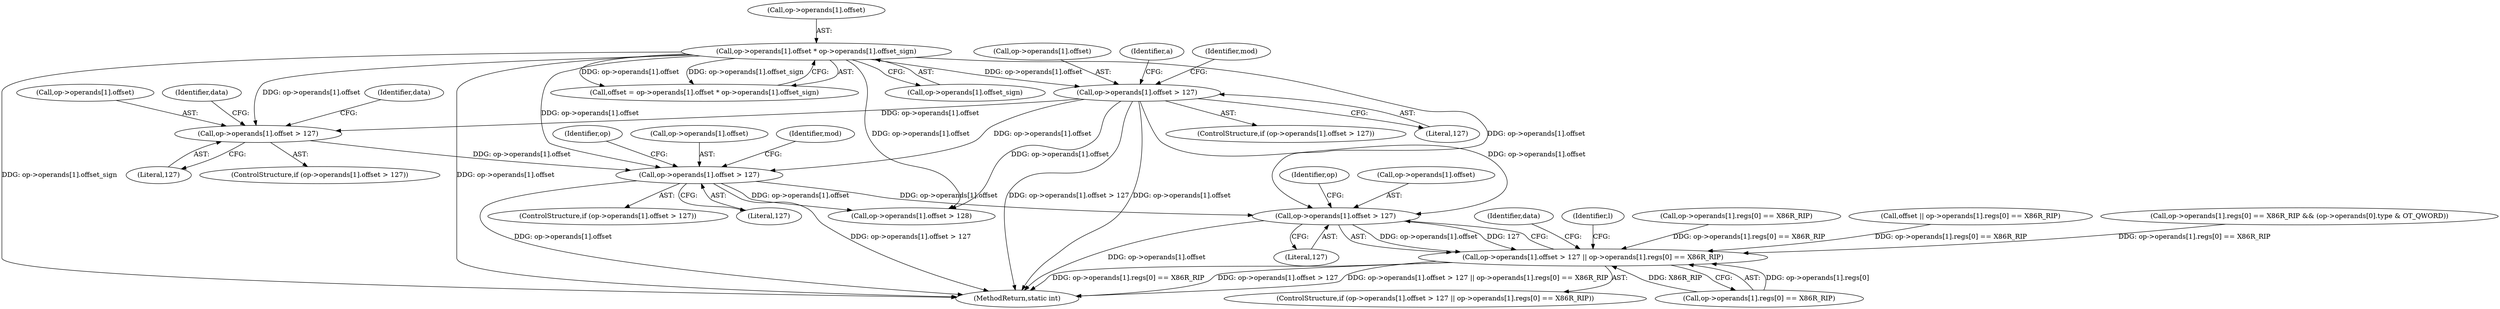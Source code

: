 digraph "0_radare2_f17bfd9f1da05f30f23a4dd05e9d2363e1406948@API" {
"1003169" [label="(Call,op->operands[1].offset > 127)"];
"1002014" [label="(Call,op->operands[1].offset * op->operands[1].offset_sign)"];
"1002849" [label="(Call,op->operands[1].offset > 127)"];
"1002958" [label="(Call,op->operands[1].offset > 127)"];
"1002903" [label="(Call,op->operands[1].offset > 127)"];
"1003168" [label="(Call,op->operands[1].offset > 127 || op->operands[1].regs[0] == X86R_RIP)"];
"1002849" [label="(Call,op->operands[1].offset > 127)"];
"1003216" [label="(MethodReturn,static int)"];
"1003192" [label="(Identifier,data)"];
"1002904" [label="(Call,op->operands[1].offset)"];
"1003215" [label="(Identifier,l)"];
"1002969" [label="(Identifier,mod)"];
"1003183" [label="(Identifier,op)"];
"1002902" [label="(ControlStructure,if (op->operands[1].offset > 127))"];
"1002915" [label="(Identifier,data)"];
"1002958" [label="(Call,op->operands[1].offset > 127)"];
"1002850" [label="(Call,op->operands[1].offset)"];
"1002848" [label="(ControlStructure,if (op->operands[1].offset > 127))"];
"1002943" [label="(Identifier,data)"];
"1003177" [label="(Literal,127)"];
"1002882" [label="(Call,op->operands[1].regs[0] == X86R_RIP)"];
"1002857" [label="(Literal,127)"];
"1003167" [label="(ControlStructure,if (op->operands[1].offset > 127 || op->operands[1].regs[0] == X86R_RIP))"];
"1002015" [label="(Call,op->operands[1].offset)"];
"1002957" [label="(ControlStructure,if (op->operands[1].offset > 127))"];
"1002014" [label="(Call,op->operands[1].offset * op->operands[1].offset_sign)"];
"1003147" [label="(Call,offset || op->operands[1].regs[0] == X86R_RIP)"];
"1002903" [label="(Call,op->operands[1].offset > 127)"];
"1002866" [label="(Identifier,a)"];
"1002012" [label="(Call,offset = op->operands[1].offset * op->operands[1].offset_sign)"];
"1003168" [label="(Call,op->operands[1].offset > 127 || op->operands[1].regs[0] == X86R_RIP)"];
"1003068" [label="(Identifier,op)"];
"1003094" [label="(Call,op->operands[1].offset > 128)"];
"1002022" [label="(Call,op->operands[1].offset_sign)"];
"1003169" [label="(Call,op->operands[1].offset > 127)"];
"1002911" [label="(Literal,127)"];
"1002959" [label="(Call,op->operands[1].offset)"];
"1002860" [label="(Identifier,mod)"];
"1003178" [label="(Call,op->operands[1].regs[0] == X86R_RIP)"];
"1003004" [label="(Call,op->operands[1].regs[0] == X86R_RIP && (op->operands[0].type & OT_QWORD))"];
"1002966" [label="(Literal,127)"];
"1003170" [label="(Call,op->operands[1].offset)"];
"1003169" -> "1003168"  [label="AST: "];
"1003169" -> "1003177"  [label="CFG: "];
"1003170" -> "1003169"  [label="AST: "];
"1003177" -> "1003169"  [label="AST: "];
"1003183" -> "1003169"  [label="CFG: "];
"1003168" -> "1003169"  [label="CFG: "];
"1003169" -> "1003216"  [label="DDG: op->operands[1].offset"];
"1003169" -> "1003168"  [label="DDG: op->operands[1].offset"];
"1003169" -> "1003168"  [label="DDG: 127"];
"1002014" -> "1003169"  [label="DDG: op->operands[1].offset"];
"1002849" -> "1003169"  [label="DDG: op->operands[1].offset"];
"1002958" -> "1003169"  [label="DDG: op->operands[1].offset"];
"1002014" -> "1002012"  [label="AST: "];
"1002014" -> "1002022"  [label="CFG: "];
"1002015" -> "1002014"  [label="AST: "];
"1002022" -> "1002014"  [label="AST: "];
"1002012" -> "1002014"  [label="CFG: "];
"1002014" -> "1003216"  [label="DDG: op->operands[1].offset"];
"1002014" -> "1003216"  [label="DDG: op->operands[1].offset_sign"];
"1002014" -> "1002012"  [label="DDG: op->operands[1].offset"];
"1002014" -> "1002012"  [label="DDG: op->operands[1].offset_sign"];
"1002014" -> "1002849"  [label="DDG: op->operands[1].offset"];
"1002014" -> "1002903"  [label="DDG: op->operands[1].offset"];
"1002014" -> "1002958"  [label="DDG: op->operands[1].offset"];
"1002014" -> "1003094"  [label="DDG: op->operands[1].offset"];
"1002849" -> "1002848"  [label="AST: "];
"1002849" -> "1002857"  [label="CFG: "];
"1002850" -> "1002849"  [label="AST: "];
"1002857" -> "1002849"  [label="AST: "];
"1002860" -> "1002849"  [label="CFG: "];
"1002866" -> "1002849"  [label="CFG: "];
"1002849" -> "1003216"  [label="DDG: op->operands[1].offset > 127"];
"1002849" -> "1003216"  [label="DDG: op->operands[1].offset"];
"1002849" -> "1002903"  [label="DDG: op->operands[1].offset"];
"1002849" -> "1002958"  [label="DDG: op->operands[1].offset"];
"1002849" -> "1003094"  [label="DDG: op->operands[1].offset"];
"1002958" -> "1002957"  [label="AST: "];
"1002958" -> "1002966"  [label="CFG: "];
"1002959" -> "1002958"  [label="AST: "];
"1002966" -> "1002958"  [label="AST: "];
"1002969" -> "1002958"  [label="CFG: "];
"1003068" -> "1002958"  [label="CFG: "];
"1002958" -> "1003216"  [label="DDG: op->operands[1].offset > 127"];
"1002958" -> "1003216"  [label="DDG: op->operands[1].offset"];
"1002903" -> "1002958"  [label="DDG: op->operands[1].offset"];
"1002958" -> "1003094"  [label="DDG: op->operands[1].offset"];
"1002903" -> "1002902"  [label="AST: "];
"1002903" -> "1002911"  [label="CFG: "];
"1002904" -> "1002903"  [label="AST: "];
"1002911" -> "1002903"  [label="AST: "];
"1002915" -> "1002903"  [label="CFG: "];
"1002943" -> "1002903"  [label="CFG: "];
"1003168" -> "1003167"  [label="AST: "];
"1003168" -> "1003178"  [label="CFG: "];
"1003178" -> "1003168"  [label="AST: "];
"1003192" -> "1003168"  [label="CFG: "];
"1003215" -> "1003168"  [label="CFG: "];
"1003168" -> "1003216"  [label="DDG: op->operands[1].offset > 127"];
"1003168" -> "1003216"  [label="DDG: op->operands[1].offset > 127 || op->operands[1].regs[0] == X86R_RIP"];
"1003168" -> "1003216"  [label="DDG: op->operands[1].regs[0] == X86R_RIP"];
"1002882" -> "1003168"  [label="DDG: op->operands[1].regs[0] == X86R_RIP"];
"1003004" -> "1003168"  [label="DDG: op->operands[1].regs[0] == X86R_RIP"];
"1003147" -> "1003168"  [label="DDG: op->operands[1].regs[0] == X86R_RIP"];
"1003178" -> "1003168"  [label="DDG: op->operands[1].regs[0]"];
"1003178" -> "1003168"  [label="DDG: X86R_RIP"];
}
